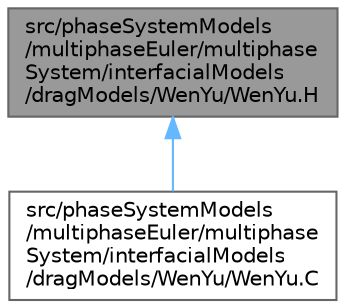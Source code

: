 digraph "src/phaseSystemModels/multiphaseEuler/multiphaseSystem/interfacialModels/dragModels/WenYu/WenYu.H"
{
 // LATEX_PDF_SIZE
  bgcolor="transparent";
  edge [fontname=Helvetica,fontsize=10,labelfontname=Helvetica,labelfontsize=10];
  node [fontname=Helvetica,fontsize=10,shape=box,height=0.2,width=0.4];
  Node1 [id="Node000001",label="src/phaseSystemModels\l/multiphaseEuler/multiphase\lSystem/interfacialModels\l/dragModels/WenYu/WenYu.H",height=0.2,width=0.4,color="gray40", fillcolor="grey60", style="filled", fontcolor="black",tooltip=" "];
  Node1 -> Node2 [id="edge1_Node000001_Node000002",dir="back",color="steelblue1",style="solid",tooltip=" "];
  Node2 [id="Node000002",label="src/phaseSystemModels\l/multiphaseEuler/multiphase\lSystem/interfacialModels\l/dragModels/WenYu/WenYu.C",height=0.2,width=0.4,color="grey40", fillcolor="white", style="filled",URL="$multiphaseEuler_2multiphaseSystem_2interfacialModels_2dragModels_2WenYu_2WenYu_8C.html",tooltip=" "];
}
